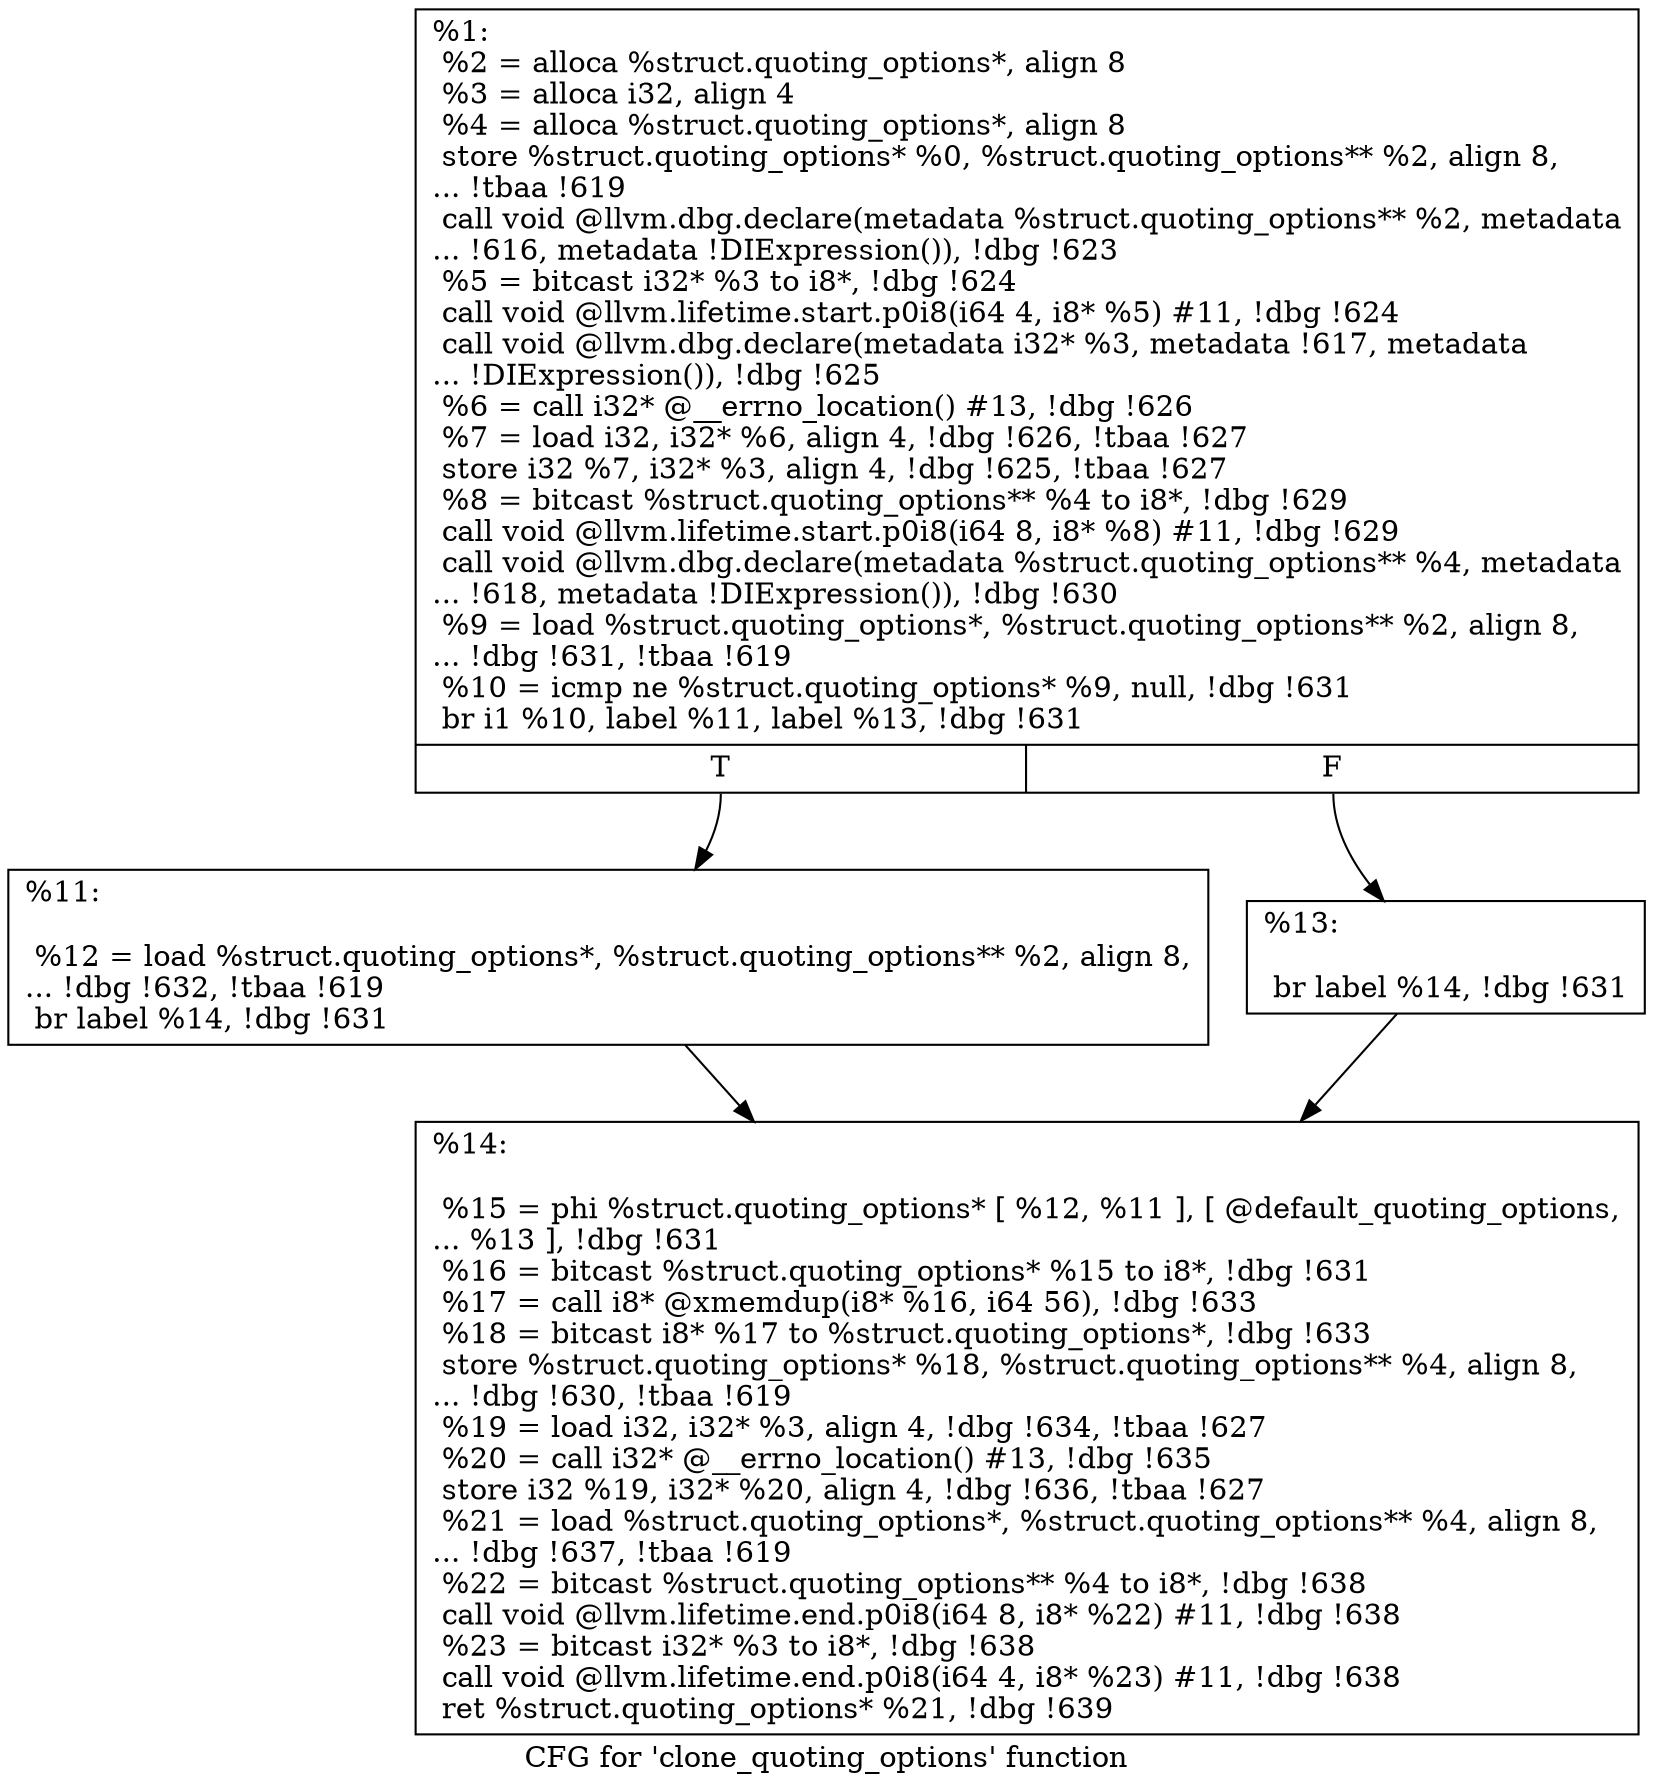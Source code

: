digraph "CFG for 'clone_quoting_options' function" {
	label="CFG for 'clone_quoting_options' function";

	Node0x13a81b0 [shape=record,label="{%1:\l  %2 = alloca %struct.quoting_options*, align 8\l  %3 = alloca i32, align 4\l  %4 = alloca %struct.quoting_options*, align 8\l  store %struct.quoting_options* %0, %struct.quoting_options** %2, align 8,\l... !tbaa !619\l  call void @llvm.dbg.declare(metadata %struct.quoting_options** %2, metadata\l... !616, metadata !DIExpression()), !dbg !623\l  %5 = bitcast i32* %3 to i8*, !dbg !624\l  call void @llvm.lifetime.start.p0i8(i64 4, i8* %5) #11, !dbg !624\l  call void @llvm.dbg.declare(metadata i32* %3, metadata !617, metadata\l... !DIExpression()), !dbg !625\l  %6 = call i32* @__errno_location() #13, !dbg !626\l  %7 = load i32, i32* %6, align 4, !dbg !626, !tbaa !627\l  store i32 %7, i32* %3, align 4, !dbg !625, !tbaa !627\l  %8 = bitcast %struct.quoting_options** %4 to i8*, !dbg !629\l  call void @llvm.lifetime.start.p0i8(i64 8, i8* %8) #11, !dbg !629\l  call void @llvm.dbg.declare(metadata %struct.quoting_options** %4, metadata\l... !618, metadata !DIExpression()), !dbg !630\l  %9 = load %struct.quoting_options*, %struct.quoting_options** %2, align 8,\l... !dbg !631, !tbaa !619\l  %10 = icmp ne %struct.quoting_options* %9, null, !dbg !631\l  br i1 %10, label %11, label %13, !dbg !631\l|{<s0>T|<s1>F}}"];
	Node0x13a81b0:s0 -> Node0x13a8260;
	Node0x13a81b0:s1 -> Node0x13a82b0;
	Node0x13a8260 [shape=record,label="{%11:\l\l  %12 = load %struct.quoting_options*, %struct.quoting_options** %2, align 8,\l... !dbg !632, !tbaa !619\l  br label %14, !dbg !631\l}"];
	Node0x13a8260 -> Node0x13a8300;
	Node0x13a82b0 [shape=record,label="{%13:\l\l  br label %14, !dbg !631\l}"];
	Node0x13a82b0 -> Node0x13a8300;
	Node0x13a8300 [shape=record,label="{%14:\l\l  %15 = phi %struct.quoting_options* [ %12, %11 ], [ @default_quoting_options,\l... %13 ], !dbg !631\l  %16 = bitcast %struct.quoting_options* %15 to i8*, !dbg !631\l  %17 = call i8* @xmemdup(i8* %16, i64 56), !dbg !633\l  %18 = bitcast i8* %17 to %struct.quoting_options*, !dbg !633\l  store %struct.quoting_options* %18, %struct.quoting_options** %4, align 8,\l... !dbg !630, !tbaa !619\l  %19 = load i32, i32* %3, align 4, !dbg !634, !tbaa !627\l  %20 = call i32* @__errno_location() #13, !dbg !635\l  store i32 %19, i32* %20, align 4, !dbg !636, !tbaa !627\l  %21 = load %struct.quoting_options*, %struct.quoting_options** %4, align 8,\l... !dbg !637, !tbaa !619\l  %22 = bitcast %struct.quoting_options** %4 to i8*, !dbg !638\l  call void @llvm.lifetime.end.p0i8(i64 8, i8* %22) #11, !dbg !638\l  %23 = bitcast i32* %3 to i8*, !dbg !638\l  call void @llvm.lifetime.end.p0i8(i64 4, i8* %23) #11, !dbg !638\l  ret %struct.quoting_options* %21, !dbg !639\l}"];
}
